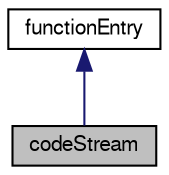digraph "codeStream"
{
  bgcolor="transparent";
  edge [fontname="FreeSans",fontsize="10",labelfontname="FreeSans",labelfontsize="10"];
  node [fontname="FreeSans",fontsize="10",shape=record];
  Node0 [label="codeStream",height=0.2,width=0.4,color="black", fillcolor="grey75", style="filled", fontcolor="black"];
  Node1 -> Node0 [dir="back",color="midnightblue",fontsize="10",style="solid",fontname="FreeSans"];
  Node1 [label="functionEntry",height=0.2,width=0.4,color="black",URL="$a26034.html",tooltip="A functionEntry causes entries to be added/manipulated on the specified dictionary given an input str..."];
}
